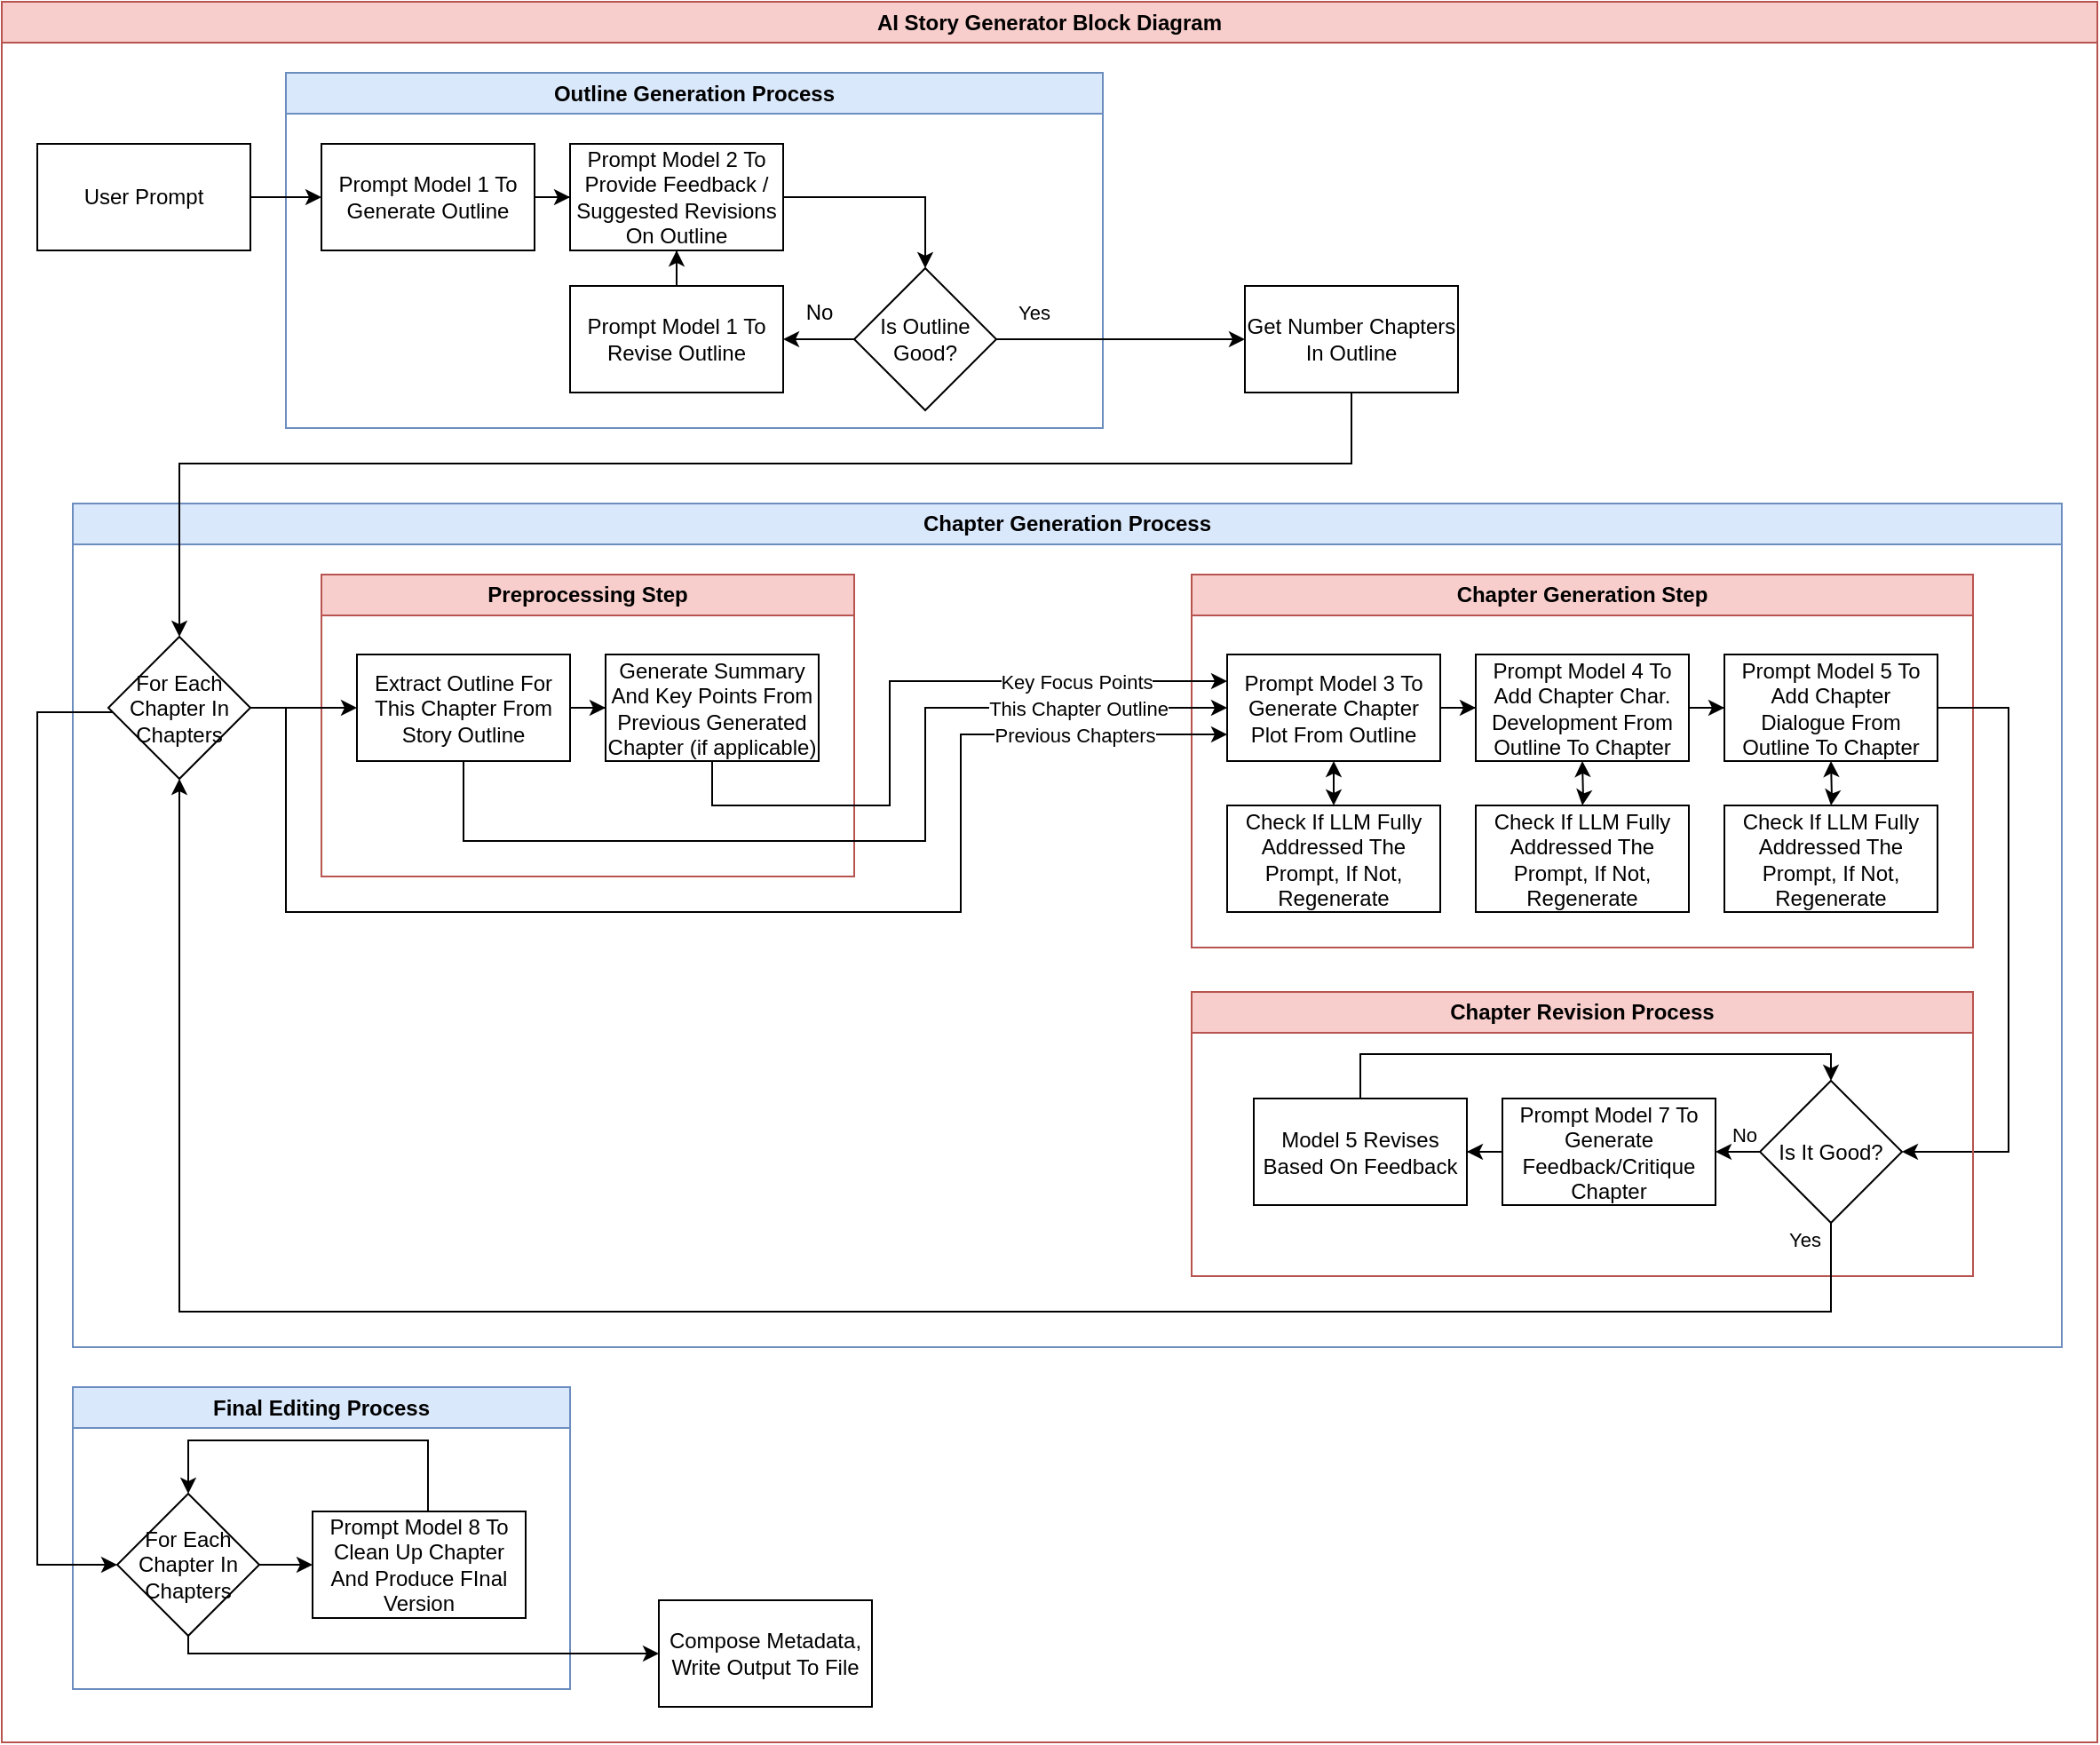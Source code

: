 <mxfile version="24.6.0" type="device">
  <diagram name="Page-1" id="VVhmB19lJa970bU6VVn2">
    <mxGraphModel dx="2074" dy="1107" grid="1" gridSize="10" guides="1" tooltips="1" connect="1" arrows="1" fold="1" page="1" pageScale="1" pageWidth="850" pageHeight="1100" math="0" shadow="0">
      <root>
        <mxCell id="0" />
        <mxCell id="1" parent="0" />
        <mxCell id="E7-By8wQyRp-O-3EYaCL-7" value="AI Story Generator Block Diagram" style="swimlane;whiteSpace=wrap;html=1;fillColor=#f8cecc;strokeColor=#b85450;" parent="1" vertex="1">
          <mxGeometry x="20" y="20" width="1180" height="980" as="geometry" />
        </mxCell>
        <mxCell id="E7-By8wQyRp-O-3EYaCL-1" value="&lt;div&gt;User Prompt&lt;/div&gt;" style="rounded=0;whiteSpace=wrap;html=1;" parent="E7-By8wQyRp-O-3EYaCL-7" vertex="1">
          <mxGeometry x="20" y="80" width="120" height="60" as="geometry" />
        </mxCell>
        <mxCell id="E7-By8wQyRp-O-3EYaCL-9" value="Outline Generation Process" style="swimlane;whiteSpace=wrap;html=1;fillColor=#dae8fc;strokeColor=#6c8ebf;" parent="E7-By8wQyRp-O-3EYaCL-7" vertex="1">
          <mxGeometry x="160" y="40" width="460" height="200" as="geometry">
            <mxRectangle x="160" y="40" width="190" height="30" as="alternateBounds" />
          </mxGeometry>
        </mxCell>
        <mxCell id="E7-By8wQyRp-O-3EYaCL-11" value="" style="edgeStyle=orthogonalEdgeStyle;rounded=0;orthogonalLoop=1;jettySize=auto;html=1;" parent="E7-By8wQyRp-O-3EYaCL-9" source="E7-By8wQyRp-O-3EYaCL-2" target="E7-By8wQyRp-O-3EYaCL-10" edge="1">
          <mxGeometry relative="1" as="geometry" />
        </mxCell>
        <mxCell id="E7-By8wQyRp-O-3EYaCL-2" value="Prompt Model 1 To Generate Outline" style="rounded=0;whiteSpace=wrap;html=1;" parent="E7-By8wQyRp-O-3EYaCL-9" vertex="1">
          <mxGeometry x="20" y="40" width="120" height="60" as="geometry" />
        </mxCell>
        <mxCell id="E7-By8wQyRp-O-3EYaCL-14" style="edgeStyle=orthogonalEdgeStyle;rounded=0;orthogonalLoop=1;jettySize=auto;html=1;entryX=0.5;entryY=0;entryDx=0;entryDy=0;" parent="E7-By8wQyRp-O-3EYaCL-9" source="E7-By8wQyRp-O-3EYaCL-10" target="E7-By8wQyRp-O-3EYaCL-13" edge="1">
          <mxGeometry relative="1" as="geometry" />
        </mxCell>
        <mxCell id="E7-By8wQyRp-O-3EYaCL-10" value="Prompt Model 2 To Provide Feedback / Suggested Revisions On Outline" style="rounded=0;whiteSpace=wrap;html=1;" parent="E7-By8wQyRp-O-3EYaCL-9" vertex="1">
          <mxGeometry x="160" y="40" width="120" height="60" as="geometry" />
        </mxCell>
        <mxCell id="E7-By8wQyRp-O-3EYaCL-16" style="edgeStyle=orthogonalEdgeStyle;rounded=0;orthogonalLoop=1;jettySize=auto;html=1;entryX=1;entryY=0.5;entryDx=0;entryDy=0;" parent="E7-By8wQyRp-O-3EYaCL-9" source="E7-By8wQyRp-O-3EYaCL-13" target="E7-By8wQyRp-O-3EYaCL-15" edge="1">
          <mxGeometry relative="1" as="geometry" />
        </mxCell>
        <mxCell id="E7-By8wQyRp-O-3EYaCL-13" value="Is Outline Good?" style="rhombus;whiteSpace=wrap;html=1;" parent="E7-By8wQyRp-O-3EYaCL-9" vertex="1">
          <mxGeometry x="320" y="110" width="80" height="80" as="geometry" />
        </mxCell>
        <mxCell id="E7-By8wQyRp-O-3EYaCL-18" value="" style="edgeStyle=orthogonalEdgeStyle;rounded=0;orthogonalLoop=1;jettySize=auto;html=1;" parent="E7-By8wQyRp-O-3EYaCL-9" source="E7-By8wQyRp-O-3EYaCL-15" target="E7-By8wQyRp-O-3EYaCL-10" edge="1">
          <mxGeometry relative="1" as="geometry" />
        </mxCell>
        <mxCell id="E7-By8wQyRp-O-3EYaCL-15" value="Prompt Model 1 To Revise Outline" style="rounded=0;whiteSpace=wrap;html=1;" parent="E7-By8wQyRp-O-3EYaCL-9" vertex="1">
          <mxGeometry x="160" y="120" width="120" height="60" as="geometry" />
        </mxCell>
        <mxCell id="E7-By8wQyRp-O-3EYaCL-17" value="No" style="text;html=1;align=center;verticalAlign=middle;resizable=0;points=[];autosize=1;strokeColor=none;fillColor=none;" parent="E7-By8wQyRp-O-3EYaCL-9" vertex="1">
          <mxGeometry x="280" y="120" width="40" height="30" as="geometry" />
        </mxCell>
        <mxCell id="E7-By8wQyRp-O-3EYaCL-8" value="" style="edgeStyle=orthogonalEdgeStyle;rounded=0;orthogonalLoop=1;jettySize=auto;html=1;" parent="E7-By8wQyRp-O-3EYaCL-7" source="E7-By8wQyRp-O-3EYaCL-1" target="E7-By8wQyRp-O-3EYaCL-2" edge="1">
          <mxGeometry relative="1" as="geometry" />
        </mxCell>
        <mxCell id="E7-By8wQyRp-O-3EYaCL-19" value="Chapter Generation Process" style="swimlane;whiteSpace=wrap;html=1;fillColor=#dae8fc;strokeColor=#6c8ebf;" parent="E7-By8wQyRp-O-3EYaCL-7" vertex="1">
          <mxGeometry x="40" y="282.5" width="1120" height="475" as="geometry" />
        </mxCell>
        <mxCell id="ltB6q_ZLXanU9qL2ggv_-4" value="Preprocessing Step" style="swimlane;whiteSpace=wrap;html=1;fillColor=#f8cecc;strokeColor=#b85450;" vertex="1" parent="E7-By8wQyRp-O-3EYaCL-19">
          <mxGeometry x="140" y="40" width="300" height="170" as="geometry" />
        </mxCell>
        <mxCell id="ltB6q_ZLXanU9qL2ggv_-6" value="" style="edgeStyle=orthogonalEdgeStyle;rounded=0;orthogonalLoop=1;jettySize=auto;html=1;" edge="1" parent="ltB6q_ZLXanU9qL2ggv_-4" source="ltB6q_ZLXanU9qL2ggv_-1" target="ltB6q_ZLXanU9qL2ggv_-2">
          <mxGeometry relative="1" as="geometry" />
        </mxCell>
        <mxCell id="ltB6q_ZLXanU9qL2ggv_-1" value="Extract Outline For This Chapter From Story Outline" style="rounded=0;whiteSpace=wrap;html=1;" vertex="1" parent="ltB6q_ZLXanU9qL2ggv_-4">
          <mxGeometry x="20" y="45" width="120" height="60" as="geometry" />
        </mxCell>
        <mxCell id="ltB6q_ZLXanU9qL2ggv_-2" value="Generate Summary And Key Points From Previous Generated Chapter (if applicable)" style="rounded=0;whiteSpace=wrap;html=1;" vertex="1" parent="ltB6q_ZLXanU9qL2ggv_-4">
          <mxGeometry x="160" y="45" width="120" height="60" as="geometry" />
        </mxCell>
        <mxCell id="ltB6q_ZLXanU9qL2ggv_-7" value="Chapter Generation Step" style="swimlane;whiteSpace=wrap;html=1;fillColor=#f8cecc;strokeColor=#b85450;" vertex="1" parent="E7-By8wQyRp-O-3EYaCL-19">
          <mxGeometry x="630" y="40" width="440" height="210" as="geometry" />
        </mxCell>
        <mxCell id="ltB6q_ZLXanU9qL2ggv_-9" style="edgeStyle=orthogonalEdgeStyle;rounded=0;orthogonalLoop=1;jettySize=auto;html=1;startArrow=classic;startFill=1;" edge="1" parent="ltB6q_ZLXanU9qL2ggv_-7" source="E7-By8wQyRp-O-3EYaCL-25" target="ltB6q_ZLXanU9qL2ggv_-8">
          <mxGeometry relative="1" as="geometry" />
        </mxCell>
        <mxCell id="E7-By8wQyRp-O-3EYaCL-25" value="Prompt Model 3 To Generate Chapter Plot From Outline" style="rounded=0;whiteSpace=wrap;html=1;" parent="ltB6q_ZLXanU9qL2ggv_-7" vertex="1">
          <mxGeometry x="20" y="45" width="120" height="60" as="geometry" />
        </mxCell>
        <mxCell id="UKoIyRiI0bJd6UIJq8W4-1" value="Prompt Model 4 To Add Chapter Char. Development From Outline To Chapter" style="rounded=0;whiteSpace=wrap;html=1;" parent="ltB6q_ZLXanU9qL2ggv_-7" vertex="1">
          <mxGeometry x="160" y="45" width="120" height="60" as="geometry" />
        </mxCell>
        <mxCell id="UKoIyRiI0bJd6UIJq8W4-4" value="&lt;div&gt;Prompt Model 5 To Add Chapter Dialogue From Outline To Chapter&lt;/div&gt;" style="rounded=0;whiteSpace=wrap;html=1;" parent="ltB6q_ZLXanU9qL2ggv_-7" vertex="1">
          <mxGeometry x="300" y="45" width="120" height="60" as="geometry" />
        </mxCell>
        <mxCell id="UKoIyRiI0bJd6UIJq8W4-2" value="" style="edgeStyle=orthogonalEdgeStyle;rounded=0;orthogonalLoop=1;jettySize=auto;html=1;" parent="ltB6q_ZLXanU9qL2ggv_-7" source="E7-By8wQyRp-O-3EYaCL-25" target="UKoIyRiI0bJd6UIJq8W4-1" edge="1">
          <mxGeometry relative="1" as="geometry" />
        </mxCell>
        <mxCell id="UKoIyRiI0bJd6UIJq8W4-5" value="" style="edgeStyle=orthogonalEdgeStyle;rounded=0;orthogonalLoop=1;jettySize=auto;html=1;" parent="ltB6q_ZLXanU9qL2ggv_-7" source="UKoIyRiI0bJd6UIJq8W4-1" target="UKoIyRiI0bJd6UIJq8W4-4" edge="1">
          <mxGeometry relative="1" as="geometry" />
        </mxCell>
        <mxCell id="ltB6q_ZLXanU9qL2ggv_-8" value="Check If LLM Fully Addressed The Prompt, If Not, Regenerate" style="rounded=0;whiteSpace=wrap;html=1;" vertex="1" parent="ltB6q_ZLXanU9qL2ggv_-7">
          <mxGeometry x="20" y="130" width="120" height="60" as="geometry" />
        </mxCell>
        <mxCell id="ltB6q_ZLXanU9qL2ggv_-18" style="edgeStyle=orthogonalEdgeStyle;rounded=0;orthogonalLoop=1;jettySize=auto;html=1;startArrow=classic;startFill=1;" edge="1" parent="ltB6q_ZLXanU9qL2ggv_-7" target="ltB6q_ZLXanU9qL2ggv_-19">
          <mxGeometry relative="1" as="geometry">
            <mxPoint x="220" y="105" as="sourcePoint" />
          </mxGeometry>
        </mxCell>
        <mxCell id="ltB6q_ZLXanU9qL2ggv_-19" value="Check If LLM Fully Addressed The Prompt, If Not, Regenerate" style="rounded=0;whiteSpace=wrap;html=1;" vertex="1" parent="ltB6q_ZLXanU9qL2ggv_-7">
          <mxGeometry x="160" y="130" width="120" height="60" as="geometry" />
        </mxCell>
        <mxCell id="ltB6q_ZLXanU9qL2ggv_-20" style="edgeStyle=orthogonalEdgeStyle;rounded=0;orthogonalLoop=1;jettySize=auto;html=1;startArrow=classic;startFill=1;" edge="1" parent="ltB6q_ZLXanU9qL2ggv_-7" target="ltB6q_ZLXanU9qL2ggv_-21">
          <mxGeometry relative="1" as="geometry">
            <mxPoint x="360" y="105" as="sourcePoint" />
          </mxGeometry>
        </mxCell>
        <mxCell id="ltB6q_ZLXanU9qL2ggv_-21" value="Check If LLM Fully Addressed The Prompt, If Not, Regenerate" style="rounded=0;whiteSpace=wrap;html=1;" vertex="1" parent="ltB6q_ZLXanU9qL2ggv_-7">
          <mxGeometry x="300" y="130" width="120" height="60" as="geometry" />
        </mxCell>
        <mxCell id="ltB6q_ZLXanU9qL2ggv_-15" style="edgeStyle=orthogonalEdgeStyle;rounded=0;orthogonalLoop=1;jettySize=auto;html=1;entryX=0;entryY=0.75;entryDx=0;entryDy=0;" edge="1" parent="E7-By8wQyRp-O-3EYaCL-19" source="E7-By8wQyRp-O-3EYaCL-23" target="E7-By8wQyRp-O-3EYaCL-25">
          <mxGeometry relative="1" as="geometry">
            <Array as="points">
              <mxPoint x="120" y="115" />
              <mxPoint x="120" y="230" />
              <mxPoint x="500" y="230" />
              <mxPoint x="500" y="130" />
            </Array>
          </mxGeometry>
        </mxCell>
        <mxCell id="ltB6q_ZLXanU9qL2ggv_-16" value="Previous Chapters" style="edgeLabel;html=1;align=center;verticalAlign=middle;resizable=0;points=[];" vertex="1" connectable="0" parent="ltB6q_ZLXanU9qL2ggv_-15">
          <mxGeometry x="0.701" y="1" relative="1" as="geometry">
            <mxPoint x="28" y="1" as="offset" />
          </mxGeometry>
        </mxCell>
        <mxCell id="E7-By8wQyRp-O-3EYaCL-23" value="For Each Chapter In Chapters" style="rhombus;whiteSpace=wrap;html=1;" parent="E7-By8wQyRp-O-3EYaCL-19" vertex="1">
          <mxGeometry x="20" y="75" width="80" height="80" as="geometry" />
        </mxCell>
        <mxCell id="ltB6q_ZLXanU9qL2ggv_-3" style="edgeStyle=orthogonalEdgeStyle;rounded=0;orthogonalLoop=1;jettySize=auto;html=1;entryX=0;entryY=0.5;entryDx=0;entryDy=0;" edge="1" parent="E7-By8wQyRp-O-3EYaCL-19" source="E7-By8wQyRp-O-3EYaCL-23" target="ltB6q_ZLXanU9qL2ggv_-1">
          <mxGeometry relative="1" as="geometry" />
        </mxCell>
        <mxCell id="ltB6q_ZLXanU9qL2ggv_-11" style="edgeStyle=orthogonalEdgeStyle;rounded=0;orthogonalLoop=1;jettySize=auto;html=1;exitX=0.5;exitY=1;exitDx=0;exitDy=0;" edge="1" parent="E7-By8wQyRp-O-3EYaCL-19" source="ltB6q_ZLXanU9qL2ggv_-2" target="E7-By8wQyRp-O-3EYaCL-25">
          <mxGeometry relative="1" as="geometry">
            <Array as="points">
              <mxPoint x="360" y="170" />
              <mxPoint x="460" y="170" />
              <mxPoint x="460" y="100" />
            </Array>
          </mxGeometry>
        </mxCell>
        <mxCell id="ltB6q_ZLXanU9qL2ggv_-12" value="Key Focus Points" style="edgeLabel;html=1;align=center;verticalAlign=middle;resizable=0;points=[];" vertex="1" connectable="0" parent="ltB6q_ZLXanU9qL2ggv_-11">
          <mxGeometry x="0.656" relative="1" as="geometry">
            <mxPoint x="-19" as="offset" />
          </mxGeometry>
        </mxCell>
        <mxCell id="ltB6q_ZLXanU9qL2ggv_-13" style="edgeStyle=orthogonalEdgeStyle;rounded=0;orthogonalLoop=1;jettySize=auto;html=1;entryX=0;entryY=0.5;entryDx=0;entryDy=0;exitX=0.5;exitY=1;exitDx=0;exitDy=0;" edge="1" parent="E7-By8wQyRp-O-3EYaCL-19" source="ltB6q_ZLXanU9qL2ggv_-1" target="E7-By8wQyRp-O-3EYaCL-25">
          <mxGeometry relative="1" as="geometry">
            <Array as="points">
              <mxPoint x="220" y="190" />
              <mxPoint x="480" y="190" />
              <mxPoint x="480" y="115" />
            </Array>
          </mxGeometry>
        </mxCell>
        <mxCell id="ltB6q_ZLXanU9qL2ggv_-14" value="This Chapter Outline" style="edgeLabel;html=1;align=center;verticalAlign=middle;resizable=0;points=[];" vertex="1" connectable="0" parent="ltB6q_ZLXanU9qL2ggv_-13">
          <mxGeometry x="0.724" y="1" relative="1" as="geometry">
            <mxPoint x="-8" y="1" as="offset" />
          </mxGeometry>
        </mxCell>
        <mxCell id="ltB6q_ZLXanU9qL2ggv_-22" style="edgeStyle=orthogonalEdgeStyle;rounded=0;orthogonalLoop=1;jettySize=auto;html=1;entryX=1;entryY=0.5;entryDx=0;entryDy=0;exitX=1;exitY=0.5;exitDx=0;exitDy=0;" edge="1" parent="E7-By8wQyRp-O-3EYaCL-19" source="UKoIyRiI0bJd6UIJq8W4-4" target="E7-By8wQyRp-O-3EYaCL-29">
          <mxGeometry relative="1" as="geometry">
            <mxPoint x="950" y="360" as="targetPoint" />
            <Array as="points">
              <mxPoint x="1090" y="115" />
              <mxPoint x="1090" y="365" />
            </Array>
          </mxGeometry>
        </mxCell>
        <mxCell id="ltB6q_ZLXanU9qL2ggv_-23" value="Chapter Revision Process" style="swimlane;whiteSpace=wrap;html=1;fillColor=#f8cecc;strokeColor=#b85450;" vertex="1" parent="E7-By8wQyRp-O-3EYaCL-19">
          <mxGeometry x="630" y="275" width="440" height="160" as="geometry" />
        </mxCell>
        <mxCell id="ltB6q_ZLXanU9qL2ggv_-30" style="edgeStyle=orthogonalEdgeStyle;rounded=0;orthogonalLoop=1;jettySize=auto;html=1;entryX=1;entryY=0.5;entryDx=0;entryDy=0;" edge="1" parent="ltB6q_ZLXanU9qL2ggv_-23" source="E7-By8wQyRp-O-3EYaCL-29" target="ltB6q_ZLXanU9qL2ggv_-28">
          <mxGeometry relative="1" as="geometry" />
        </mxCell>
        <mxCell id="ltB6q_ZLXanU9qL2ggv_-33" value="&lt;div&gt;No&lt;/div&gt;" style="edgeLabel;html=1;align=center;verticalAlign=middle;resizable=0;points=[];" vertex="1" connectable="0" parent="ltB6q_ZLXanU9qL2ggv_-30">
          <mxGeometry x="0.418" relative="1" as="geometry">
            <mxPoint y="-10" as="offset" />
          </mxGeometry>
        </mxCell>
        <mxCell id="E7-By8wQyRp-O-3EYaCL-29" value="Is It Good?" style="rhombus;whiteSpace=wrap;html=1;" parent="ltB6q_ZLXanU9qL2ggv_-23" vertex="1">
          <mxGeometry x="320" y="50" width="80" height="80" as="geometry" />
        </mxCell>
        <mxCell id="ltB6q_ZLXanU9qL2ggv_-31" style="edgeStyle=orthogonalEdgeStyle;rounded=0;orthogonalLoop=1;jettySize=auto;html=1;entryX=1;entryY=0.5;entryDx=0;entryDy=0;" edge="1" parent="ltB6q_ZLXanU9qL2ggv_-23" source="ltB6q_ZLXanU9qL2ggv_-28" target="ltB6q_ZLXanU9qL2ggv_-29">
          <mxGeometry relative="1" as="geometry" />
        </mxCell>
        <mxCell id="ltB6q_ZLXanU9qL2ggv_-28" value="Prompt Model 7 To Generate Feedback/Critique Chapter" style="rounded=0;whiteSpace=wrap;html=1;" vertex="1" parent="ltB6q_ZLXanU9qL2ggv_-23">
          <mxGeometry x="175" y="60" width="120" height="60" as="geometry" />
        </mxCell>
        <mxCell id="ltB6q_ZLXanU9qL2ggv_-32" style="edgeStyle=orthogonalEdgeStyle;rounded=0;orthogonalLoop=1;jettySize=auto;html=1;entryX=0.5;entryY=0;entryDx=0;entryDy=0;" edge="1" parent="ltB6q_ZLXanU9qL2ggv_-23" source="ltB6q_ZLXanU9qL2ggv_-29" target="E7-By8wQyRp-O-3EYaCL-29">
          <mxGeometry relative="1" as="geometry">
            <Array as="points">
              <mxPoint x="95" y="35" />
              <mxPoint x="360" y="35" />
            </Array>
          </mxGeometry>
        </mxCell>
        <mxCell id="ltB6q_ZLXanU9qL2ggv_-29" value="Model 5 Revises Based On Feedback" style="rounded=0;whiteSpace=wrap;html=1;" vertex="1" parent="ltB6q_ZLXanU9qL2ggv_-23">
          <mxGeometry x="35" y="60" width="120" height="60" as="geometry" />
        </mxCell>
        <mxCell id="ltB6q_ZLXanU9qL2ggv_-27" style="edgeStyle=orthogonalEdgeStyle;rounded=0;orthogonalLoop=1;jettySize=auto;html=1;" edge="1" parent="E7-By8wQyRp-O-3EYaCL-19" source="E7-By8wQyRp-O-3EYaCL-29" target="E7-By8wQyRp-O-3EYaCL-23">
          <mxGeometry relative="1" as="geometry">
            <Array as="points">
              <mxPoint x="990" y="455" />
              <mxPoint x="60" y="455" />
            </Array>
          </mxGeometry>
        </mxCell>
        <mxCell id="ltB6q_ZLXanU9qL2ggv_-34" value="&lt;div&gt;Yes&lt;/div&gt;" style="edgeLabel;html=1;align=center;verticalAlign=middle;resizable=0;points=[];" vertex="1" connectable="0" parent="ltB6q_ZLXanU9qL2ggv_-27">
          <mxGeometry x="-0.986" y="1" relative="1" as="geometry">
            <mxPoint x="-16" as="offset" />
          </mxGeometry>
        </mxCell>
        <mxCell id="ltB6q_ZLXanU9qL2ggv_-24" style="edgeStyle=orthogonalEdgeStyle;rounded=0;orthogonalLoop=1;jettySize=auto;html=1;entryX=0.5;entryY=0;entryDx=0;entryDy=0;" edge="1" parent="E7-By8wQyRp-O-3EYaCL-7" source="E7-By8wQyRp-O-3EYaCL-20" target="E7-By8wQyRp-O-3EYaCL-23">
          <mxGeometry relative="1" as="geometry">
            <Array as="points">
              <mxPoint x="760" y="260" />
              <mxPoint x="100" y="260" />
            </Array>
          </mxGeometry>
        </mxCell>
        <mxCell id="E7-By8wQyRp-O-3EYaCL-20" value="Get Number Chapters In Outline" style="rounded=0;whiteSpace=wrap;html=1;" parent="E7-By8wQyRp-O-3EYaCL-7" vertex="1">
          <mxGeometry x="700" y="160" width="120" height="60" as="geometry" />
        </mxCell>
        <mxCell id="E7-By8wQyRp-O-3EYaCL-21" style="edgeStyle=orthogonalEdgeStyle;rounded=0;orthogonalLoop=1;jettySize=auto;html=1;entryX=0;entryY=0.5;entryDx=0;entryDy=0;" parent="E7-By8wQyRp-O-3EYaCL-7" source="E7-By8wQyRp-O-3EYaCL-13" target="E7-By8wQyRp-O-3EYaCL-20" edge="1">
          <mxGeometry relative="1" as="geometry">
            <Array as="points" />
          </mxGeometry>
        </mxCell>
        <mxCell id="E7-By8wQyRp-O-3EYaCL-22" value="&lt;div&gt;Yes&lt;/div&gt;" style="edgeLabel;html=1;align=center;verticalAlign=middle;resizable=0;points=[];" parent="E7-By8wQyRp-O-3EYaCL-21" vertex="1" connectable="0">
          <mxGeometry x="-0.551" y="1" relative="1" as="geometry">
            <mxPoint x="-11" y="-14" as="offset" />
          </mxGeometry>
        </mxCell>
        <mxCell id="E7-By8wQyRp-O-3EYaCL-35" value="Final Editing Process" style="swimlane;whiteSpace=wrap;html=1;fillColor=#dae8fc;strokeColor=#6c8ebf;" parent="E7-By8wQyRp-O-3EYaCL-7" vertex="1">
          <mxGeometry x="40" y="780" width="280" height="170" as="geometry" />
        </mxCell>
        <mxCell id="ltB6q_ZLXanU9qL2ggv_-36" style="edgeStyle=orthogonalEdgeStyle;rounded=0;orthogonalLoop=1;jettySize=auto;html=1;entryX=0.5;entryY=0;entryDx=0;entryDy=0;" edge="1" parent="E7-By8wQyRp-O-3EYaCL-35" source="E7-By8wQyRp-O-3EYaCL-39" target="E7-By8wQyRp-O-3EYaCL-37">
          <mxGeometry relative="1" as="geometry">
            <Array as="points">
              <mxPoint x="200" y="30" />
              <mxPoint x="65" y="30" />
            </Array>
          </mxGeometry>
        </mxCell>
        <mxCell id="E7-By8wQyRp-O-3EYaCL-39" value="Prompt Model 8 To Clean Up Chapter And Produce FInal Version" style="rounded=0;whiteSpace=wrap;html=1;" parent="E7-By8wQyRp-O-3EYaCL-35" vertex="1">
          <mxGeometry x="135" y="70" width="120" height="60" as="geometry" />
        </mxCell>
        <mxCell id="E7-By8wQyRp-O-3EYaCL-45" value="" style="edgeStyle=orthogonalEdgeStyle;rounded=0;orthogonalLoop=1;jettySize=auto;html=1;" parent="E7-By8wQyRp-O-3EYaCL-35" edge="1">
          <mxGeometry relative="1" as="geometry">
            <mxPoint x="320.0" y="130" as="targetPoint" />
          </mxGeometry>
        </mxCell>
        <mxCell id="E7-By8wQyRp-O-3EYaCL-37" value="For Each Chapter In Chapters" style="rhombus;whiteSpace=wrap;html=1;" parent="E7-By8wQyRp-O-3EYaCL-35" vertex="1">
          <mxGeometry x="25" y="60" width="80" height="80" as="geometry" />
        </mxCell>
        <mxCell id="E7-By8wQyRp-O-3EYaCL-36" value="" style="edgeStyle=orthogonalEdgeStyle;rounded=0;orthogonalLoop=1;jettySize=auto;html=1;" parent="E7-By8wQyRp-O-3EYaCL-35" source="E7-By8wQyRp-O-3EYaCL-37" target="E7-By8wQyRp-O-3EYaCL-39" edge="1">
          <mxGeometry relative="1" as="geometry" />
        </mxCell>
        <mxCell id="E7-By8wQyRp-O-3EYaCL-49" value="Compose Metadata, Write Output To File" style="rounded=0;whiteSpace=wrap;html=1;" parent="E7-By8wQyRp-O-3EYaCL-7" vertex="1">
          <mxGeometry x="370" y="900" width="120" height="60" as="geometry" />
        </mxCell>
        <mxCell id="ltB6q_ZLXanU9qL2ggv_-35" style="edgeStyle=orthogonalEdgeStyle;rounded=0;orthogonalLoop=1;jettySize=auto;html=1;entryX=0;entryY=0.5;entryDx=0;entryDy=0;" edge="1" parent="E7-By8wQyRp-O-3EYaCL-7" source="E7-By8wQyRp-O-3EYaCL-23" target="E7-By8wQyRp-O-3EYaCL-37">
          <mxGeometry relative="1" as="geometry">
            <mxPoint x="10" y="690" as="targetPoint" />
            <Array as="points">
              <mxPoint x="20" y="400" />
              <mxPoint x="20" y="880" />
            </Array>
          </mxGeometry>
        </mxCell>
        <mxCell id="ltB6q_ZLXanU9qL2ggv_-37" style="edgeStyle=orthogonalEdgeStyle;rounded=0;orthogonalLoop=1;jettySize=auto;html=1;" edge="1" parent="E7-By8wQyRp-O-3EYaCL-7" source="E7-By8wQyRp-O-3EYaCL-37" target="E7-By8wQyRp-O-3EYaCL-49">
          <mxGeometry relative="1" as="geometry">
            <Array as="points">
              <mxPoint x="105" y="930" />
            </Array>
          </mxGeometry>
        </mxCell>
      </root>
    </mxGraphModel>
  </diagram>
</mxfile>
